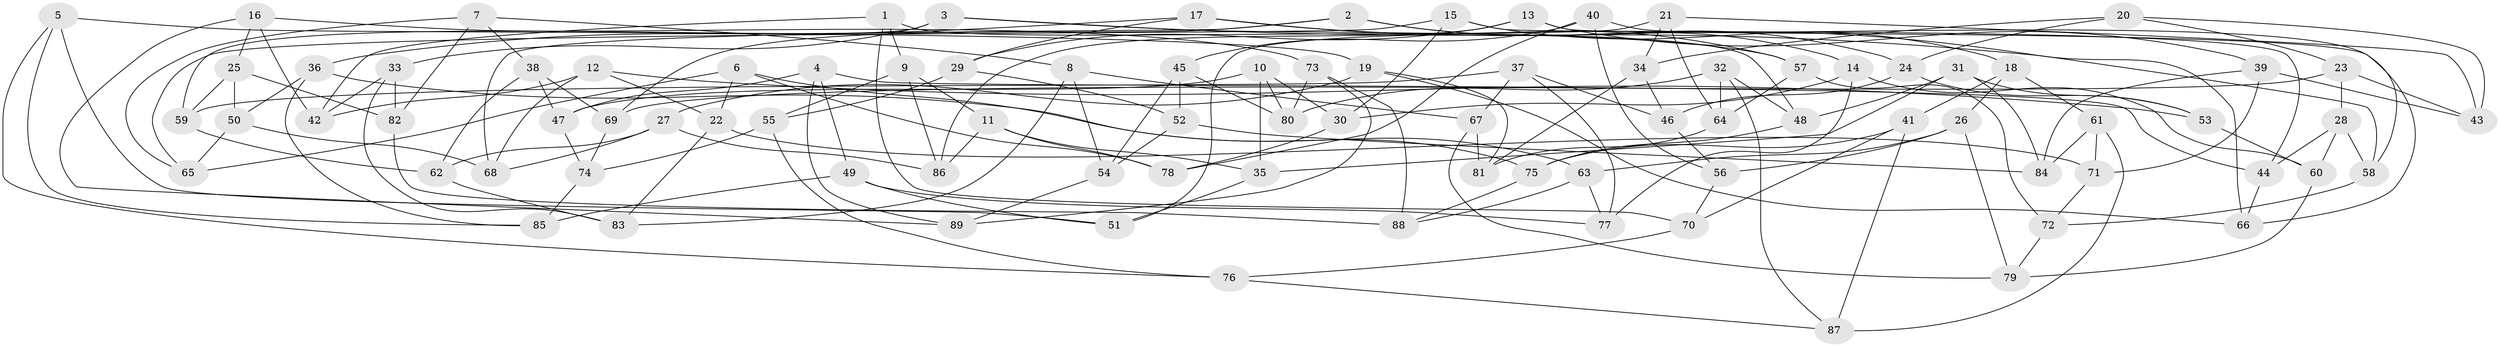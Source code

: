 // coarse degree distribution, {6: 0.48148148148148145, 5: 0.14814814814814814, 4: 0.37037037037037035}
// Generated by graph-tools (version 1.1) at 2025/52/02/27/25 19:52:27]
// undirected, 89 vertices, 178 edges
graph export_dot {
graph [start="1"]
  node [color=gray90,style=filled];
  1;
  2;
  3;
  4;
  5;
  6;
  7;
  8;
  9;
  10;
  11;
  12;
  13;
  14;
  15;
  16;
  17;
  18;
  19;
  20;
  21;
  22;
  23;
  24;
  25;
  26;
  27;
  28;
  29;
  30;
  31;
  32;
  33;
  34;
  35;
  36;
  37;
  38;
  39;
  40;
  41;
  42;
  43;
  44;
  45;
  46;
  47;
  48;
  49;
  50;
  51;
  52;
  53;
  54;
  55;
  56;
  57;
  58;
  59;
  60;
  61;
  62;
  63;
  64;
  65;
  66;
  67;
  68;
  69;
  70;
  71;
  72;
  73;
  74;
  75;
  76;
  77;
  78;
  79;
  80;
  81;
  82;
  83;
  84;
  85;
  86;
  87;
  88;
  89;
  1 -- 9;
  1 -- 42;
  1 -- 48;
  1 -- 70;
  2 -- 24;
  2 -- 14;
  2 -- 69;
  2 -- 68;
  3 -- 33;
  3 -- 59;
  3 -- 58;
  3 -- 57;
  4 -- 49;
  4 -- 44;
  4 -- 89;
  4 -- 47;
  5 -- 19;
  5 -- 85;
  5 -- 51;
  5 -- 76;
  6 -- 78;
  6 -- 75;
  6 -- 22;
  6 -- 65;
  7 -- 82;
  7 -- 8;
  7 -- 65;
  7 -- 38;
  8 -- 83;
  8 -- 54;
  8 -- 67;
  9 -- 11;
  9 -- 86;
  9 -- 55;
  10 -- 35;
  10 -- 30;
  10 -- 47;
  10 -- 80;
  11 -- 35;
  11 -- 78;
  11 -- 86;
  12 -- 68;
  12 -- 42;
  12 -- 22;
  12 -- 53;
  13 -- 29;
  13 -- 86;
  13 -- 39;
  13 -- 66;
  14 -- 77;
  14 -- 30;
  14 -- 60;
  15 -- 30;
  15 -- 18;
  15 -- 65;
  15 -- 44;
  16 -- 73;
  16 -- 89;
  16 -- 25;
  16 -- 42;
  17 -- 29;
  17 -- 66;
  17 -- 57;
  17 -- 36;
  18 -- 41;
  18 -- 61;
  18 -- 26;
  19 -- 27;
  19 -- 81;
  19 -- 66;
  20 -- 34;
  20 -- 24;
  20 -- 23;
  20 -- 43;
  21 -- 34;
  21 -- 64;
  21 -- 43;
  21 -- 51;
  22 -- 83;
  22 -- 71;
  23 -- 28;
  23 -- 43;
  23 -- 69;
  24 -- 46;
  24 -- 53;
  25 -- 82;
  25 -- 50;
  25 -- 59;
  26 -- 79;
  26 -- 56;
  26 -- 63;
  27 -- 62;
  27 -- 68;
  27 -- 86;
  28 -- 58;
  28 -- 60;
  28 -- 44;
  29 -- 52;
  29 -- 55;
  30 -- 78;
  31 -- 84;
  31 -- 35;
  31 -- 53;
  31 -- 48;
  32 -- 64;
  32 -- 87;
  32 -- 80;
  32 -- 48;
  33 -- 42;
  33 -- 82;
  33 -- 83;
  34 -- 46;
  34 -- 81;
  35 -- 51;
  36 -- 63;
  36 -- 85;
  36 -- 50;
  37 -- 59;
  37 -- 46;
  37 -- 77;
  37 -- 67;
  38 -- 69;
  38 -- 47;
  38 -- 62;
  39 -- 43;
  39 -- 71;
  39 -- 84;
  40 -- 78;
  40 -- 45;
  40 -- 56;
  40 -- 58;
  41 -- 87;
  41 -- 70;
  41 -- 75;
  44 -- 66;
  45 -- 54;
  45 -- 52;
  45 -- 80;
  46 -- 56;
  47 -- 74;
  48 -- 75;
  49 -- 85;
  49 -- 77;
  49 -- 51;
  50 -- 68;
  50 -- 65;
  52 -- 54;
  52 -- 84;
  53 -- 60;
  54 -- 89;
  55 -- 76;
  55 -- 74;
  56 -- 70;
  57 -- 72;
  57 -- 64;
  58 -- 72;
  59 -- 62;
  60 -- 79;
  61 -- 84;
  61 -- 87;
  61 -- 71;
  62 -- 83;
  63 -- 77;
  63 -- 88;
  64 -- 81;
  67 -- 81;
  67 -- 79;
  69 -- 74;
  70 -- 76;
  71 -- 72;
  72 -- 79;
  73 -- 88;
  73 -- 89;
  73 -- 80;
  74 -- 85;
  75 -- 88;
  76 -- 87;
  82 -- 88;
}
